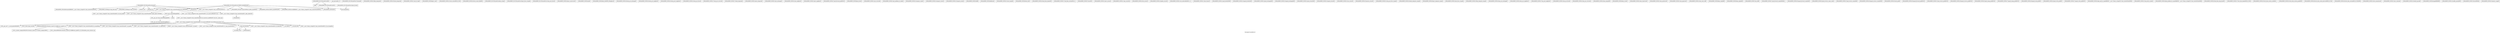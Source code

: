 digraph "Call graph: fix_lineforce.ll" {
	label="Call graph: fix_lineforce.ll";

	Node0x555a9227c460 [shape=record,label="{_ZN9LAMMPS_NS12FixLineForceC2EPNS_6LAMMPSEiPPc}"];
	Node0x555a9227c460 -> Node0x555a922ea9d0;
	Node0x555a9227c460 -> Node0x555a922ea730;
	Node0x555a9227c460 -> Node0x555a9227b700;
	Node0x555a9227c460 -> Node0x555a92290020;
	Node0x555a9227c460 -> Node0x555a922addf0;
	Node0x555a9227c460 -> Node0x555a9227ae70;
	Node0x555a9227c460 -> Node0x555a9227b4c0;
	Node0x555a9227c460 -> Node0x555a922debf0;
	Node0x555a9227c460 -> Node0x555a922e2960;
	Node0x555a9227c460 -> Node0x555a9227c2f0;
	Node0x555a922ea9d0 [shape=record,label="{_ZN9LAMMPS_NS3FixC2EPNS_6LAMMPSEiPPc}"];
	Node0x555a9227ae70 [shape=record,label="{_ZN9LAMMPS_NS5Error3allERKNSt7__cxx1112basic_stringIcSt11char_traitsIcESaIcEEEiS8_}"];
	Node0x555a922ea730 [shape=record,label="{_ZNSaIcEC1Ev}"];
	Node0x555a9227b700 [shape=record,label="{_ZNSt7__cxx1112basic_stringIcSt11char_traitsIcESaIcEEC2IS3_EEPKcRKS3_}"];
	Node0x555a9227b700 -> Node0x555a92294180;
	Node0x555a9227b700 -> Node0x555a92291120;
	Node0x555a9227b700 -> Node0x555a9229b470;
	Node0x555a9227b700 -> Node0x555a92292350;
	Node0x555a9227b700 -> Node0x555a92293130;
	Node0x555a92295c70 [shape=record,label="{__gxx_personality_v0}"];
	Node0x555a9227b4c0 [shape=record,label="{_ZNSt7__cxx1112basic_stringIcSt11char_traitsIcESaIcEED1Ev}"];
	Node0x555a922addf0 [shape=record,label="{_ZNSaIcED1Ev}"];
	Node0x555a9227c2f0 [shape=record,label="{_ZN9LAMMPS_NS5utils7numericEPKciS2_bPNS_6LAMMPSE}"];
	Node0x555a922debf0 [shape=record,label="{sqrt}"];
	Node0x555a922e2960 [shape=record,label="{llvm.fmuladd.f64}"];
	Node0x555a92290020 [shape=record,label="{_ZN9LAMMPS_NS3FixD2Ev}"];
	Node0x555a9229bc60 [shape=record,label="{_ZN9LAMMPS_NS12FixLineForce7setmaskEv}"];
	Node0x555a9229c990 [shape=record,label="{_ZN9LAMMPS_NS12FixLineForce5setupEi}"];
	Node0x555a9229c990 -> Node0x555a922ea730;
	Node0x555a9229c990 -> Node0x555a9227b700;
	Node0x555a9229c990 -> Node0x555a9229f5d0;
	Node0x555a9229c990 -> Node0x555a9229d760;
	Node0x555a9229c990 -> Node0x555a9229d1f0;
	Node0x555a9229c990 -> Node0x555a9227b4c0;
	Node0x555a9229c990 -> Node0x555a922addf0;
	Node0x555a9229c990 -> Node0x555a922ab680;
	Node0x555a922c2310 [shape=record,label="{_ZN9LAMMPS_NS3Fix15final_integrateEv}"];
	Node0x555a922c2fa0 [shape=record,label="{_ZN9LAMMPS_NS3Fix15fused_integrateEi}"];
	Node0x555a922c5240 [shape=record,label="{_ZN9LAMMPS_NS3Fix11end_of_stepEv}"];
	Node0x555a922c68d0 [shape=record,label="{_ZN9LAMMPS_NS3Fix8post_runEv}"];
	Node0x555a922c7920 [shape=record,label="{_ZN9LAMMPS_NS3Fix13write_restartEP8_IO_FILE}"];
	Node0x555a922c9f40 [shape=record,label="{_ZN9LAMMPS_NS3Fix18write_restart_fileEPKc}"];
	Node0x555a9229d1f0 [shape=record,label="{_ZN9LAMMPS_NS5utils8strmatchERKNSt7__cxx1112basic_stringIcSt11char_traitsIcESaIcEEES8_}"];
	Node0x555a9229d760 [shape=record,label="{__dynamic_cast}"];
	Node0x555a922ab680 [shape=record,label="{_ZN9LAMMPS_NS5Respa13copy_flevel_fEi}"];
	Node0x555a9229f5d0 [shape=record,label="{_ZN9LAMMPS_NS5Respa13copy_f_flevelEi}"];
	Node0x555a922a34f0 [shape=record,label="{_ZN9LAMMPS_NS12FixLineForce9min_setupEi}"];
	Node0x555a922a5bf0 [shape=record,label="{_ZN9LAMMPS_NS12FixLineForce10post_forceEi}"];
	Node0x555a922a5bf0 -> Node0x555a922e2960;
	Node0x555a922a7300 [shape=record,label="{_ZN9LAMMPS_NS12FixLineForce16post_force_respaEiii}"];
	Node0x555a922a75b0 [shape=record,label="{_ZN9LAMMPS_NS12FixLineForce14min_post_forceEi}"];
	Node0x555a922ab090 [shape=record,label="{_ZN9LAMMPS_NS12FixLineForceD2Ev}"];
	Node0x555a922ab090 -> Node0x555a92290020;
	Node0x555a922ae4f0 [shape=record,label="{_ZN9LAMMPS_NS12FixLineForceD0Ev}"];
	Node0x555a922ae4f0 -> Node0x555a922ab090;
	Node0x555a922ae4f0 -> Node0x555a922af960;
	Node0x555a922b19e0 [shape=record,label="{_ZN9LAMMPS_NS3Fix16post_constructorEv}"];
	Node0x555a922b2680 [shape=record,label="{_ZN9LAMMPS_NS3Fix4initEv}"];
	Node0x555a922b4680 [shape=record,label="{_ZN9LAMMPS_NS3Fix9init_listEiPNS_9NeighListE}"];
	Node0x555a922b57c0 [shape=record,label="{_ZN9LAMMPS_NS3Fix18setup_pre_exchangeEv}"];
	Node0x555a922b64d0 [shape=record,label="{_ZN9LAMMPS_NS3Fix18setup_pre_neighborEv}"];
	Node0x555a922b6fe0 [shape=record,label="{_ZN9LAMMPS_NS3Fix19setup_post_neighborEv}"];
	Node0x555a922b8050 [shape=record,label="{_ZN9LAMMPS_NS3Fix15setup_pre_forceEi}"];
	Node0x555a922b9570 [shape=record,label="{_ZN9LAMMPS_NS3Fix17setup_pre_reverseEii}"];
	Node0x555a922ba9a0 [shape=record,label="{_ZN9LAMMPS_NS3Fix17initial_integrateEi}"];
	Node0x555a922bb6e0 [shape=record,label="{_ZN9LAMMPS_NS3Fix14post_integrateEv}"];
	Node0x555a922bc840 [shape=record,label="{_ZN9LAMMPS_NS3Fix12pre_exchangeEv}"];
	Node0x555a922bd6c0 [shape=record,label="{_ZN9LAMMPS_NS3Fix12pre_neighborEv}"];
	Node0x555a922be520 [shape=record,label="{_ZN9LAMMPS_NS3Fix13post_neighborEv}"];
	Node0x555a922af7d0 [shape=record,label="{_ZN9LAMMPS_NS3Fix17pack_forward_gridEiPviPi}"];
	Node0x555a922bf750 [shape=record,label="{_ZN9LAMMPS_NS3Fix9pre_forceEi}"];
	Node0x555a922c0730 [shape=record,label="{_ZN9LAMMPS_NS3Fix11pre_reverseEii}"];
	Node0x555a92297110 [shape=record,label="{_ZN9LAMMPS_NS3Fix21get_griddata_by_indexEi}"];
	Node0x555a9229fc40 [shape=record,label="{_ZN9LAMMPS_NS3Fix14compute_scalarEv}"];
	Node0x555a922a1430 [shape=record,label="{_ZN9LAMMPS_NS3Fix14compute_vectorEi}"];
	Node0x555a922a14b0 [shape=record,label="{_ZN9LAMMPS_NS3Fix13compute_arrayEii}"];
	Node0x555a922e7300 [shape=record,label="{_ZN9LAMMPS_NS3Fix3dofEi}"];
	Node0x555a922f28f0 [shape=record,label="{_ZN9LAMMPS_NS3Fix6deformEi}"];
	Node0x555a922f2970 [shape=record,label="{_ZN9LAMMPS_NS3Fix12reset_targetEd}"];
	Node0x555a922f84f0 [shape=record,label="{_ZN9LAMMPS_NS3Fix8reset_dtEv}"];
	Node0x555a922f8570 [shape=record,label="{_ZN9LAMMPS_NS3Fix16read_data_headerEPc}"];
	Node0x555a922f85f0 [shape=record,label="{_ZN9LAMMPS_NS3Fix17read_data_sectionEPciS1_i}"];
	Node0x555a922cb360 [shape=record,label="{_ZN9LAMMPS_NS3Fix7restartEPc}"];
	Node0x555a922cc740 [shape=record,label="{_ZN9LAMMPS_NS3Fix11grow_arraysEi}"];
	Node0x555a922cd780 [shape=record,label="{_ZN9LAMMPS_NS3Fix11copy_arraysEiii}"];
	Node0x555a922ce890 [shape=record,label="{_ZN9LAMMPS_NS3Fix10set_arraysEi}"];
	Node0x555a922cf590 [shape=record,label="{_ZN9LAMMPS_NS3Fix13update_arraysEii}"];
	Node0x555a922d86e0 [shape=record,label="{_ZN9LAMMPS_NS3Fix12set_moleculeEiiiPdS1_S1_}"];
	Node0x555a92289020 [shape=record,label="{_ZN9LAMMPS_NS3Fix11clear_bonusEv}"];
	Node0x555a922db580 [shape=record,label="{_ZN9LAMMPS_NS3Fix11pack_borderEiPiPd}"];
	Node0x555a922dd390 [shape=record,label="{_ZN9LAMMPS_NS3Fix13unpack_borderEiiPd}"];
	Node0x555a922ddf30 [shape=record,label="{_ZN9LAMMPS_NS3Fix13pack_exchangeEiPd}"];
	Node0x555a922df910 [shape=record,label="{_ZN9LAMMPS_NS3Fix15unpack_exchangeEiPd}"];
	Node0x555a922dfbd0 [shape=record,label="{_ZN9LAMMPS_NS3Fix12pack_restartEiPd}"];
	Node0x555a922e0fb0 [shape=record,label="{_ZN9LAMMPS_NS3Fix14unpack_restartEii}"];
	Node0x555a922e2270 [shape=record,label="{_ZN9LAMMPS_NS3Fix12size_restartEi}"];
	Node0x555a922e2cf0 [shape=record,label="{_ZN9LAMMPS_NS3Fix15maxsize_restartEv}"];
	Node0x555a922e3fd0 [shape=record,label="{_ZN9LAMMPS_NS3Fix21setup_pre_force_respaEii}"];
	Node0x555a922e4c00 [shape=record,label="{_ZN9LAMMPS_NS3Fix23initial_integrate_respaEiii}"];
	Node0x555a922e5aa0 [shape=record,label="{_ZN9LAMMPS_NS3Fix20post_integrate_respaEii}"];
	Node0x555a922e2e40 [shape=record,label="{_ZN9LAMMPS_NS3Fix15pre_force_respaEiii}"];
	Node0x555a922e6b70 [shape=record,label="{_ZN9LAMMPS_NS3Fix21final_integrate_respaEii}"];
	Node0x555a922e7120 [shape=record,label="{_ZN9LAMMPS_NS3Fix16min_pre_exchangeEv}"];
	Node0x555a922ba080 [shape=record,label="{_ZN9LAMMPS_NS3Fix16min_pre_neighborEv}"];
	Node0x555a922829a0 [shape=record,label="{_ZN9LAMMPS_NS3Fix17min_post_neighborEv}"];
	Node0x555a9229f830 [shape=record,label="{_ZN9LAMMPS_NS3Fix13min_pre_forceEi}"];
	Node0x555a92283450 [shape=record,label="{_ZN9LAMMPS_NS3Fix15min_pre_reverseEii}"];
	Node0x555a922ea370 [shape=record,label="{_ZN9LAMMPS_NS3Fix10min_energyEPd}"];
	Node0x555a922b30b0 [shape=record,label="{_ZN9LAMMPS_NS3Fix9min_storeEv}"];
	Node0x555a922b5390 [shape=record,label="{_ZN9LAMMPS_NS3Fix14min_clearstoreEv}"];
	Node0x555a922bb030 [shape=record,label="{_ZN9LAMMPS_NS3Fix13min_pushstoreEv}"];
	Node0x555a922c16c0 [shape=record,label="{_ZN9LAMMPS_NS3Fix12min_popstoreEv}"];
	Node0x555a922c1ee0 [shape=record,label="{_ZN9LAMMPS_NS3Fix13min_reset_refEv}"];
	Node0x555a922c39a0 [shape=record,label="{_ZN9LAMMPS_NS3Fix8min_stepEdPd}"];
	Node0x555a922c4240 [shape=record,label="{_ZN9LAMMPS_NS3Fix9max_alphaEPd}"];
	Node0x555a922c57a0 [shape=record,label="{_ZN9LAMMPS_NS3Fix7min_dofEv}"];
	Node0x555a922dad20 [shape=record,label="{_ZN9LAMMPS_NS3Fix17pack_forward_commEiPiPdiS1_}"];
	Node0x555a922dda70 [shape=record,label="{_ZN9LAMMPS_NS3Fix19unpack_forward_commEiiPd}"];
	Node0x555a922de090 [shape=record,label="{_ZN9LAMMPS_NS3Fix22pack_reverse_comm_sizeEii}"];
	Node0x555a922e3b80 [shape=record,label="{_ZN9LAMMPS_NS3Fix17pack_reverse_commEiiPd}"];
	Node0x555a922e51f0 [shape=record,label="{_ZN9LAMMPS_NS3Fix19unpack_reverse_commEiPiPd}"];
	Node0x555a922e5980 [shape=record,label="{_ZN9LAMMPS_NS3Fix10reset_gridEv}"];
	Node0x555a922aee40 [shape=record,label="{_ZN9LAMMPS_NS3Fix19unpack_forward_gridEiPviPi}"];
	Node0x555a9229ca10 [shape=record,label="{_ZN9LAMMPS_NS3Fix17pack_reverse_gridEiPviPi}"];
	Node0x555a922b1040 [shape=record,label="{_ZN9LAMMPS_NS3Fix19unpack_reverse_gridEiPviPi}"];
	Node0x555a922aff50 [shape=record,label="{_ZN9LAMMPS_NS3Fix15pack_remap_gridEiPviPi}"];
	Node0x555a922afab0 [shape=record,label="{_ZN9LAMMPS_NS3Fix17unpack_remap_gridEiPviPi}"];
	Node0x555a922e9c50 [shape=record,label="{_ZN9LAMMPS_NS3Fix16unpack_read_gridEiPc}"];
	Node0x555a92235330 [shape=record,label="{_ZN9LAMMPS_NS3Fix15pack_write_gridEiPv}"];
	Node0x555a9227c150 [shape=record,label="{_ZN9LAMMPS_NS3Fix17unpack_write_gridEiPvPi}"];
	Node0x555a922a6fa0 [shape=record,label="{_ZN9LAMMPS_NS3Fix16get_grid_by_nameERKNSt7__cxx1112basic_stringIcSt11char_traitsIcESaIcEEERi}"];
	Node0x555a92291360 [shape=record,label="{_ZN9LAMMPS_NS3Fix17get_grid_by_indexEi}"];
	Node0x555a92297090 [shape=record,label="{_ZN9LAMMPS_NS3Fix20get_griddata_by_nameEiRKNSt7__cxx1112basic_stringIcSt11char_traitsIcESaIcEEERi}"];
	Node0x555a922f8670 [shape=record,label="{_ZN9LAMMPS_NS3Fix20read_data_skip_linesEPc}"];
	Node0x555a922f86f0 [shape=record,label="{_ZN9LAMMPS_NS3Fix17write_data_headerEP8_IO_FILEi}"];
	Node0x555a922f8770 [shape=record,label="{_ZN9LAMMPS_NS3Fix23write_data_section_sizeEiRiS1_}"];
	Node0x555a922f87f0 [shape=record,label="{_ZN9LAMMPS_NS3Fix23write_data_section_packEiPPd}"];
	Node0x555a922f8870 [shape=record,label="{_ZN9LAMMPS_NS3Fix26write_data_section_keywordEiP8_IO_FILE}"];
	Node0x555a922f88f0 [shape=record,label="{_ZN9LAMMPS_NS3Fix18write_data_sectionEiP8_IO_FILEiPPdi}"];
	Node0x555a922f8970 [shape=record,label="{_ZN9LAMMPS_NS3Fix13zero_momentumEv}"];
	Node0x555a922f89f0 [shape=record,label="{_ZN9LAMMPS_NS3Fix13zero_rotationEv}"];
	Node0x555a922f8a70 [shape=record,label="{_ZN9LAMMPS_NS3Fix15rebuild_specialEv}"];
	Node0x555a922f8af0 [shape=record,label="{_ZN9LAMMPS_NS3Fix5imageERPiRPPd}"];
	Node0x555a922f8b70 [shape=record,label="{_ZN9LAMMPS_NS3Fix12modify_paramEiPPc}"];
	Node0x555a922f8bf0 [shape=record,label="{_ZN9LAMMPS_NS3Fix7extractEPKcRi}"];
	Node0x555a922f8c70 [shape=record,label="{_ZN9LAMMPS_NS3Fix12memory_usageEv}"];
	Node0x555a922af960 [shape=record,label="{_ZdlPv}"];
	Node0x555a92294180 [shape=record,label="{_ZNSt7__cxx1112basic_stringIcSt11char_traitsIcESaIcEE13_M_local_dataEv}"];
	Node0x555a92291120 [shape=record,label="{_ZNSt7__cxx1112basic_stringIcSt11char_traitsIcESaIcEE12_Alloc_hiderC1EPcRKS3_}"];
	Node0x555a92292350 [shape=record,label="{_ZNSt7__cxx1112basic_stringIcSt11char_traitsIcESaIcEE12_M_constructIPKcEEvT_S8_}"];
	Node0x555a92292350 -> Node0x555a922f8cf0;
	Node0x555a9229b470 [shape=record,label="{_ZNSt11char_traitsIcE6lengthEPKc}"];
	Node0x555a9229b470 -> Node0x555a922f8d70;
	Node0x555a9229b470 -> Node0x555a922f8df0;
	Node0x555a92293130 [shape=record,label="{_ZNSt7__cxx1112basic_stringIcSt11char_traitsIcESaIcEE12_Alloc_hiderD2Ev}"];
	Node0x555a92293130 -> Node0x555a922f8e70;
	Node0x555a922f8cf0 [shape=record,label="{_ZNSt7__cxx1112basic_stringIcSt11char_traitsIcESaIcEE16_M_construct_auxIPKcEEvT_S8_St12__false_type}"];
	Node0x555a922f8cf0 -> Node0x555a922f8ef0;
	Node0x555a922f8ef0 [shape=record,label="{_ZNSt7__cxx1112basic_stringIcSt11char_traitsIcESaIcEE12_M_constructIPKcEEvT_S8_St20forward_iterator_tag}"];
	Node0x555a922f8ef0 -> Node0x555a922f8f70;
	Node0x555a922f8ef0 -> Node0x555a922f8ff0;
	Node0x555a922f8ef0 -> Node0x555a922f9070;
	Node0x555a922f8ef0 -> Node0x555a922f90f0;
	Node0x555a922f8ef0 -> Node0x555a922f9170;
	Node0x555a922f8ef0 -> Node0x555a922f91f0;
	Node0x555a922f8ef0 -> Node0x555a922f9270;
	Node0x555a922f8ef0 -> Node0x555a922f92f0;
	Node0x555a922f8ef0 -> Node0x555a922f9370;
	Node0x555a922f8ef0 -> Node0x555a922fa820;
	Node0x555a922f8ef0 -> Node0x555a922fa8a0;
	Node0x555a922f8ef0 -> Node0x555a922fa920;
	Node0x555a922f8ef0 -> Node0x555a922fa9a0;
	Node0x555a922f8ef0 -> Node0x555a922faa20;
	Node0x555a922f8f70 [shape=record,label="{_ZN9__gnu_cxx17__is_null_pointerIKcEEbPT_}"];
	Node0x555a922f8ff0 [shape=record,label="{_ZSt19__throw_logic_errorPKc}"];
	Node0x555a922f9070 [shape=record,label="{_ZSt8distanceIPKcENSt15iterator_traitsIT_E15difference_typeES3_S3_}"];
	Node0x555a922f9070 -> Node0x555a922f9430;
	Node0x555a922f9070 -> Node0x555a922f94b0;
	Node0x555a922f9170 [shape=record,label="{_ZNSt7__cxx1112basic_stringIcSt11char_traitsIcESaIcEE7_M_dataEPc}"];
	Node0x555a922f90f0 [shape=record,label="{_ZNSt7__cxx1112basic_stringIcSt11char_traitsIcESaIcEE9_M_createERmm}"];
	Node0x555a922f91f0 [shape=record,label="{_ZNSt7__cxx1112basic_stringIcSt11char_traitsIcESaIcEE11_M_capacityEm}"];
	Node0x555a922f92f0 [shape=record,label="{_ZNSt7__cxx1112basic_stringIcSt11char_traitsIcESaIcEE13_S_copy_charsEPcPKcS7_}"];
	Node0x555a922f9270 [shape=record,label="{_ZNKSt7__cxx1112basic_stringIcSt11char_traitsIcESaIcEE7_M_dataEv}"];
	Node0x555a922f9370 [shape=record,label="{__cxa_begin_catch}"];
	Node0x555a922fa820 [shape=record,label="{_ZNSt7__cxx1112basic_stringIcSt11char_traitsIcESaIcEE10_M_disposeEv}"];
	Node0x555a922fa8a0 [shape=record,label="{__cxa_rethrow}"];
	Node0x555a922fa920 [shape=record,label="{__cxa_end_catch}"];
	Node0x555a922faa20 [shape=record,label="{__clang_call_terminate}"];
	Node0x555a922faa20 -> Node0x555a922f9370;
	Node0x555a922faa20 -> Node0x555a922f9530;
	Node0x555a922f9530 [shape=record,label="{_ZSt9terminatev}"];
	Node0x555a922fa9a0 [shape=record,label="{_ZNSt7__cxx1112basic_stringIcSt11char_traitsIcESaIcEE13_M_set_lengthEm}"];
	Node0x555a922f94b0 [shape=record,label="{_ZSt10__distanceIPKcENSt15iterator_traitsIT_E15difference_typeES3_S3_St26random_access_iterator_tag}"];
	Node0x555a922f9430 [shape=record,label="{_ZSt19__iterator_categoryIPKcENSt15iterator_traitsIT_E17iterator_categoryERKS3_}"];
	Node0x555a922f8d70 [shape=record,label="{_ZN9__gnu_cxx11char_traitsIcE6lengthEPKc}"];
	Node0x555a922f8d70 -> Node0x555a922f95b0;
	Node0x555a922f8df0 [shape=record,label="{strlen}"];
	Node0x555a922f95b0 [shape=record,label="{_ZN9__gnu_cxx11char_traitsIcE2eqERKcS3_}"];
	Node0x555a922f8e70 [shape=record,label="{_ZNSaIcED2Ev}"];
}
